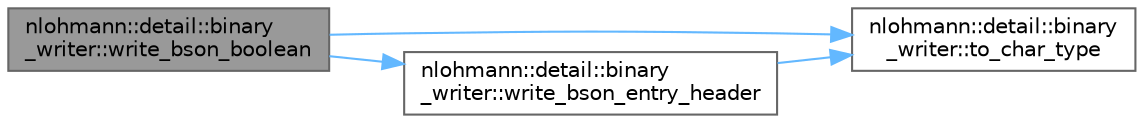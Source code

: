 digraph "nlohmann::detail::binary_writer::write_bson_boolean"
{
 // LATEX_PDF_SIZE
  bgcolor="transparent";
  edge [fontname=Helvetica,fontsize=10,labelfontname=Helvetica,labelfontsize=10];
  node [fontname=Helvetica,fontsize=10,shape=box,height=0.2,width=0.4];
  rankdir="LR";
  Node1 [label="nlohmann::detail::binary\l_writer::write_bson_boolean",height=0.2,width=0.4,color="gray40", fillcolor="grey60", style="filled", fontcolor="black",tooltip="Writes a BSON element with key name and boolean value value."];
  Node1 -> Node2 [color="steelblue1",style="solid"];
  Node2 [label="nlohmann::detail::binary\l_writer::to_char_type",height=0.2,width=0.4,color="grey40", fillcolor="white", style="filled",URL="$a02039.html#ab77aa48692bd4e64e4f051ce6aeb6d2d",tooltip=" "];
  Node1 -> Node3 [color="steelblue1",style="solid"];
  Node3 [label="nlohmann::detail::binary\l_writer::write_bson_entry_header",height=0.2,width=0.4,color="grey40", fillcolor="white", style="filled",URL="$a02039.html#a1b5b7f5c03b1f8b1f59ea61db9634108",tooltip="Writes the given element_type and name to the output adapter."];
  Node3 -> Node2 [color="steelblue1",style="solid"];
}
